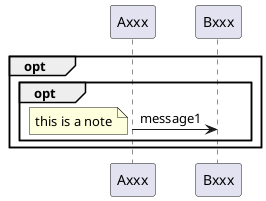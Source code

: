 {
  "sha1": "61uwbsrapmixwr37sach56swcfs6opn",
  "insertion": {
    "when": "2024-05-30T20:48:20.850Z",
    "user": "plantuml@gmail.com"
  }
}
@startuml

opt
  opt
    Axxx ->Bxxx : message1
    note left : this is a note
  end
end

@enduml
